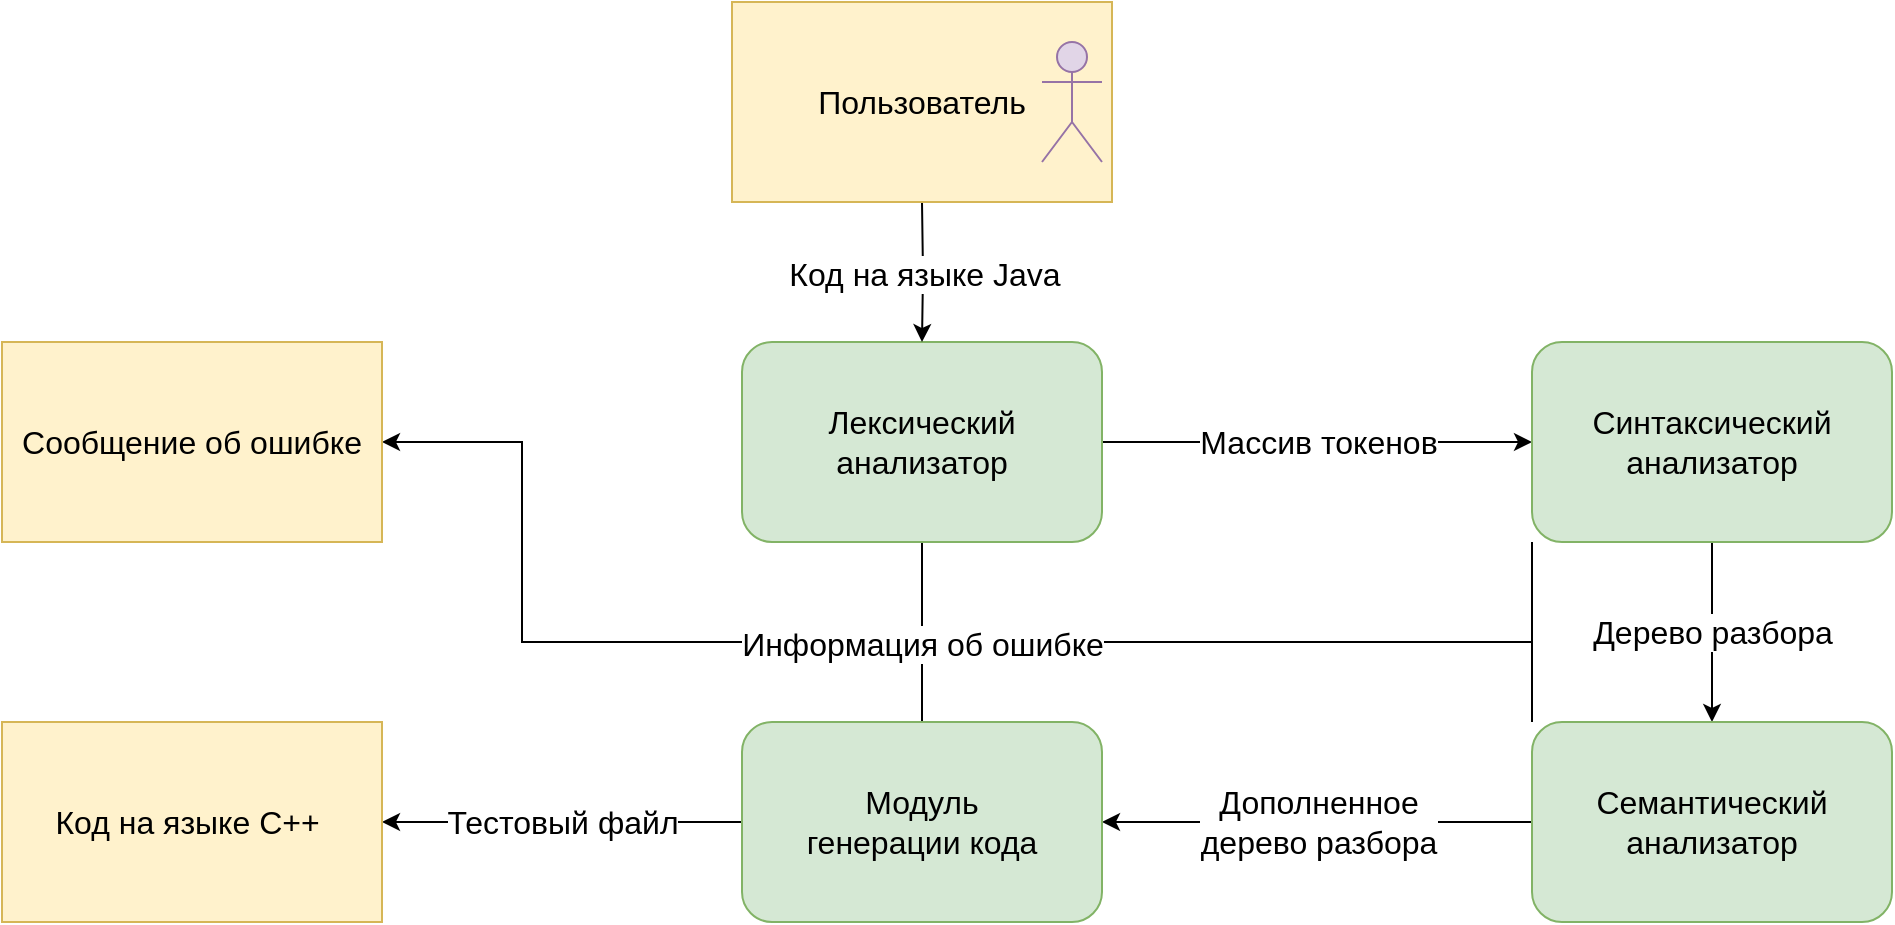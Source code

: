 <mxfile version="15.7.3" type="device"><diagram id="2RxEamarMRHuk2Rbeac9" name="Страница 1"><mxGraphModel dx="2785" dy="721" grid="1" gridSize="10" guides="1" tooltips="1" connect="1" arrows="1" fold="1" page="1" pageScale="1" pageWidth="1600" pageHeight="900" math="0" shadow="0"><root><mxCell id="0"/><mxCell id="1" parent="0"/><mxCell id="DoS8ORDleOgdI-3MSI2O-34" style="edgeStyle=orthogonalEdgeStyle;rounded=0;orthogonalLoop=1;jettySize=auto;html=1;fontSize=16;endArrow=none;endFill=0;" edge="1" parent="1" source="DoS8ORDleOgdI-3MSI2O-23"><mxGeometry relative="1" as="geometry"><mxPoint x="380" y="920" as="targetPoint"/></mxGeometry></mxCell><mxCell id="DoS8ORDleOgdI-3MSI2O-16" value="Массив токенов" style="edgeStyle=orthogonalEdgeStyle;rounded=0;orthogonalLoop=1;jettySize=auto;html=1;entryX=0;entryY=0.5;entryDx=0;entryDy=0;fontSize=16;" edge="1" parent="1" source="DoS8ORDleOgdI-3MSI2O-17" target="DoS8ORDleOgdI-3MSI2O-19"><mxGeometry relative="1" as="geometry"/></mxCell><mxCell id="DoS8ORDleOgdI-3MSI2O-35" style="edgeStyle=orthogonalEdgeStyle;rounded=0;orthogonalLoop=1;jettySize=auto;html=1;fontSize=16;endArrow=none;endFill=0;" edge="1" parent="1" source="DoS8ORDleOgdI-3MSI2O-17"><mxGeometry relative="1" as="geometry"><mxPoint x="380" y="920" as="targetPoint"/></mxGeometry></mxCell><mxCell id="DoS8ORDleOgdI-3MSI2O-17" value="&lt;font style=&quot;font-size: 16px&quot;&gt;Лексический анализатор&lt;/font&gt;" style="rounded=1;whiteSpace=wrap;html=1;fillColor=#d5e8d4;strokeColor=#82b366;" vertex="1" parent="1"><mxGeometry x="290" y="770" width="180" height="100" as="geometry"/></mxCell><mxCell id="DoS8ORDleOgdI-3MSI2O-18" value="Дерево разбора" style="edgeStyle=orthogonalEdgeStyle;rounded=0;orthogonalLoop=1;jettySize=auto;html=1;entryX=0.5;entryY=0;entryDx=0;entryDy=0;fontSize=16;" edge="1" parent="1" source="DoS8ORDleOgdI-3MSI2O-19" target="DoS8ORDleOgdI-3MSI2O-21"><mxGeometry relative="1" as="geometry"/></mxCell><mxCell id="DoS8ORDleOgdI-3MSI2O-33" style="edgeStyle=orthogonalEdgeStyle;rounded=0;orthogonalLoop=1;jettySize=auto;html=1;exitX=0;exitY=1;exitDx=0;exitDy=0;fontSize=16;" edge="1" parent="1" source="DoS8ORDleOgdI-3MSI2O-19" target="DoS8ORDleOgdI-3MSI2O-31"><mxGeometry relative="1" as="geometry"><Array as="points"><mxPoint x="685" y="920"/><mxPoint x="180" y="920"/><mxPoint x="180" y="820"/></Array></mxGeometry></mxCell><mxCell id="DoS8ORDleOgdI-3MSI2O-37" value="Информация об ошибке" style="edgeLabel;html=1;align=center;verticalAlign=middle;resizable=0;points=[];fontSize=16;" vertex="1" connectable="0" parent="DoS8ORDleOgdI-3MSI2O-33"><mxGeometry x="0.382" y="1" relative="1" as="geometry"><mxPoint x="146" as="offset"/></mxGeometry></mxCell><mxCell id="DoS8ORDleOgdI-3MSI2O-19" value="&lt;font style=&quot;font-size: 16px&quot;&gt;Синтаксический анализатор&lt;/font&gt;" style="rounded=1;whiteSpace=wrap;html=1;fillColor=#d5e8d4;strokeColor=#82b366;" vertex="1" parent="1"><mxGeometry x="685" y="770" width="180" height="100" as="geometry"/></mxCell><mxCell id="DoS8ORDleOgdI-3MSI2O-20" value="Дополненное &lt;br&gt;дерево разбора" style="edgeStyle=orthogonalEdgeStyle;rounded=0;orthogonalLoop=1;jettySize=auto;html=1;fontSize=16;" edge="1" parent="1" source="DoS8ORDleOgdI-3MSI2O-21" target="DoS8ORDleOgdI-3MSI2O-23"><mxGeometry relative="1" as="geometry"/></mxCell><mxCell id="DoS8ORDleOgdI-3MSI2O-36" style="edgeStyle=orthogonalEdgeStyle;rounded=0;orthogonalLoop=1;jettySize=auto;html=1;exitX=0;exitY=0;exitDx=0;exitDy=0;fontSize=16;endArrow=none;endFill=0;" edge="1" parent="1" source="DoS8ORDleOgdI-3MSI2O-21"><mxGeometry relative="1" as="geometry"><mxPoint x="685" y="920" as="targetPoint"/></mxGeometry></mxCell><mxCell id="DoS8ORDleOgdI-3MSI2O-21" value="&lt;font style=&quot;font-size: 16px&quot;&gt;Семантический анализатор&lt;/font&gt;" style="rounded=1;whiteSpace=wrap;html=1;fillColor=#d5e8d4;strokeColor=#82b366;" vertex="1" parent="1"><mxGeometry x="685" y="960" width="180" height="100" as="geometry"/></mxCell><mxCell id="DoS8ORDleOgdI-3MSI2O-22" value="Тестовый файл" style="edgeStyle=orthogonalEdgeStyle;rounded=0;orthogonalLoop=1;jettySize=auto;html=1;fontSize=16;entryX=1;entryY=0.5;entryDx=0;entryDy=0;" edge="1" parent="1" source="DoS8ORDleOgdI-3MSI2O-23" target="DoS8ORDleOgdI-3MSI2O-30"><mxGeometry relative="1" as="geometry"><Array as="points"><mxPoint x="140" y="1010"/><mxPoint x="140" y="1010"/></Array><mxPoint x="170" y="800" as="targetPoint"/></mxGeometry></mxCell><mxCell id="DoS8ORDleOgdI-3MSI2O-23" value="&lt;font style=&quot;font-size: 16px&quot;&gt;Модуль&lt;br&gt;генерации кода&lt;/font&gt;" style="rounded=1;whiteSpace=wrap;html=1;fillColor=#d5e8d4;strokeColor=#82b366;" vertex="1" parent="1"><mxGeometry x="290" y="960" width="180" height="100" as="geometry"/></mxCell><mxCell id="DoS8ORDleOgdI-3MSI2O-24" value="Код на языке Java" style="edgeStyle=orthogonalEdgeStyle;rounded=0;orthogonalLoop=1;jettySize=auto;html=1;entryX=0.5;entryY=0;entryDx=0;entryDy=0;fontSize=16;" edge="1" parent="1" target="DoS8ORDleOgdI-3MSI2O-17"><mxGeometry relative="1" as="geometry"><mxPoint x="380" y="700" as="sourcePoint"/></mxGeometry></mxCell><mxCell id="DoS8ORDleOgdI-3MSI2O-28" value="Пользователь" style="rounded=0;whiteSpace=wrap;html=1;fontSize=16;fillColor=#fff2cc;strokeColor=#d6b656;" vertex="1" parent="1"><mxGeometry x="285" y="600" width="190" height="100" as="geometry"/></mxCell><mxCell id="DoS8ORDleOgdI-3MSI2O-29" value="" style="shape=umlActor;verticalLabelPosition=bottom;verticalAlign=top;html=1;outlineConnect=0;fontSize=16;fillColor=#e1d5e7;strokeColor=#9673a6;" vertex="1" parent="1"><mxGeometry x="440" y="620" width="30" height="60" as="geometry"/></mxCell><mxCell id="DoS8ORDleOgdI-3MSI2O-30" value="Код на языке C++&amp;nbsp;" style="rounded=0;whiteSpace=wrap;html=1;fontSize=16;fillColor=#fff2cc;strokeColor=#d6b656;" vertex="1" parent="1"><mxGeometry x="-80" y="960" width="190" height="100" as="geometry"/></mxCell><mxCell id="DoS8ORDleOgdI-3MSI2O-31" value="Сообщение об ошибке" style="rounded=0;whiteSpace=wrap;html=1;fontSize=16;fillColor=#fff2cc;strokeColor=#d6b656;" vertex="1" parent="1"><mxGeometry x="-80" y="770" width="190" height="100" as="geometry"/></mxCell></root></mxGraphModel></diagram></mxfile>
